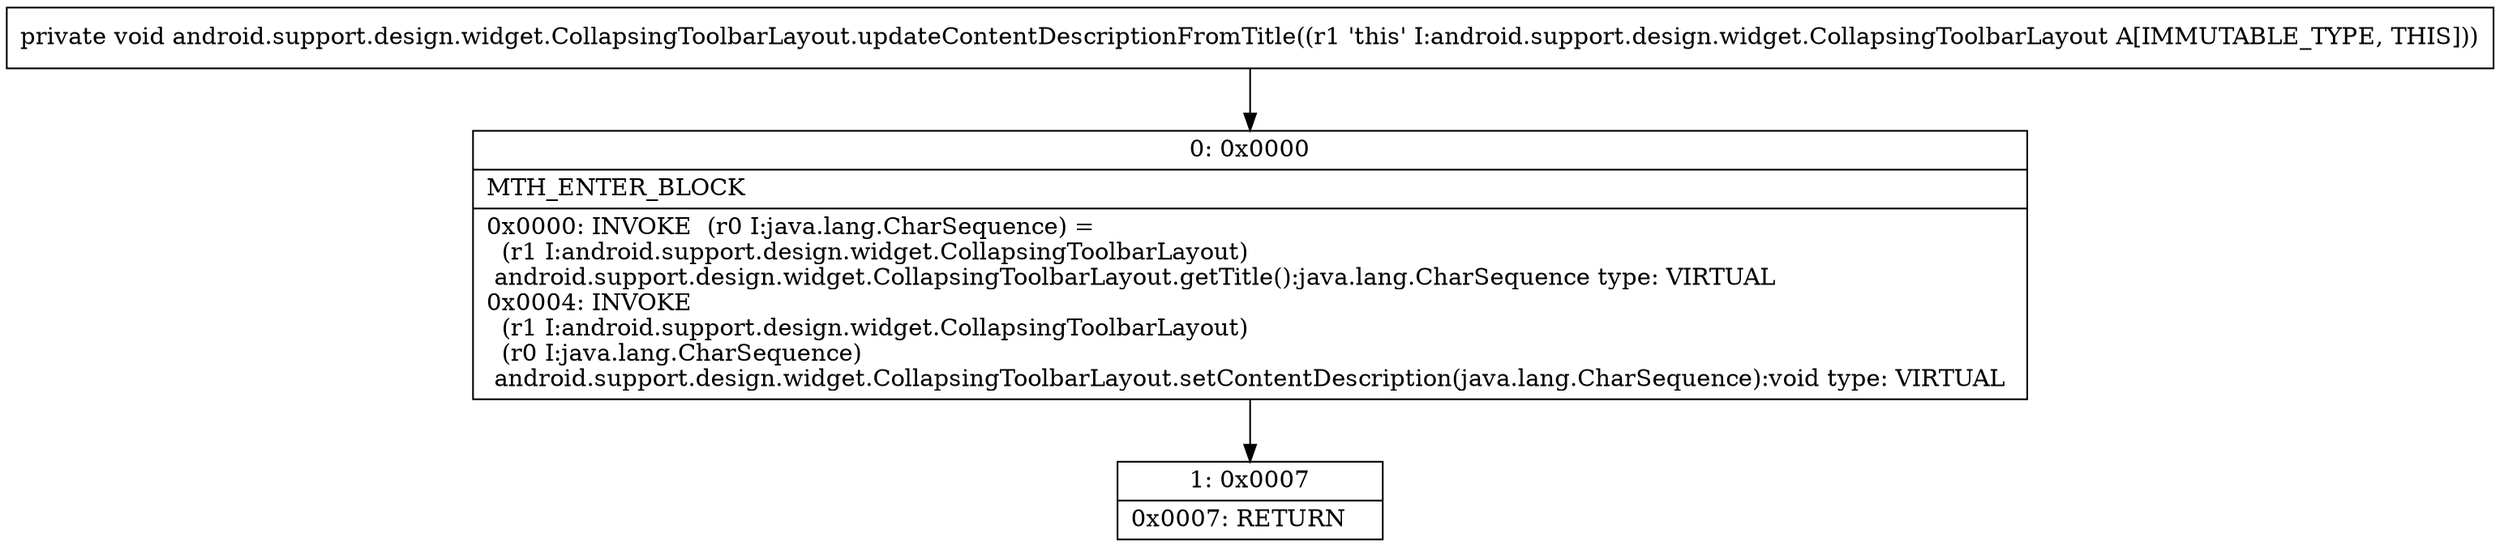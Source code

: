 digraph "CFG forandroid.support.design.widget.CollapsingToolbarLayout.updateContentDescriptionFromTitle()V" {
Node_0 [shape=record,label="{0\:\ 0x0000|MTH_ENTER_BLOCK\l|0x0000: INVOKE  (r0 I:java.lang.CharSequence) = \l  (r1 I:android.support.design.widget.CollapsingToolbarLayout)\l android.support.design.widget.CollapsingToolbarLayout.getTitle():java.lang.CharSequence type: VIRTUAL \l0x0004: INVOKE  \l  (r1 I:android.support.design.widget.CollapsingToolbarLayout)\l  (r0 I:java.lang.CharSequence)\l android.support.design.widget.CollapsingToolbarLayout.setContentDescription(java.lang.CharSequence):void type: VIRTUAL \l}"];
Node_1 [shape=record,label="{1\:\ 0x0007|0x0007: RETURN   \l}"];
MethodNode[shape=record,label="{private void android.support.design.widget.CollapsingToolbarLayout.updateContentDescriptionFromTitle((r1 'this' I:android.support.design.widget.CollapsingToolbarLayout A[IMMUTABLE_TYPE, THIS])) }"];
MethodNode -> Node_0;
Node_0 -> Node_1;
}

